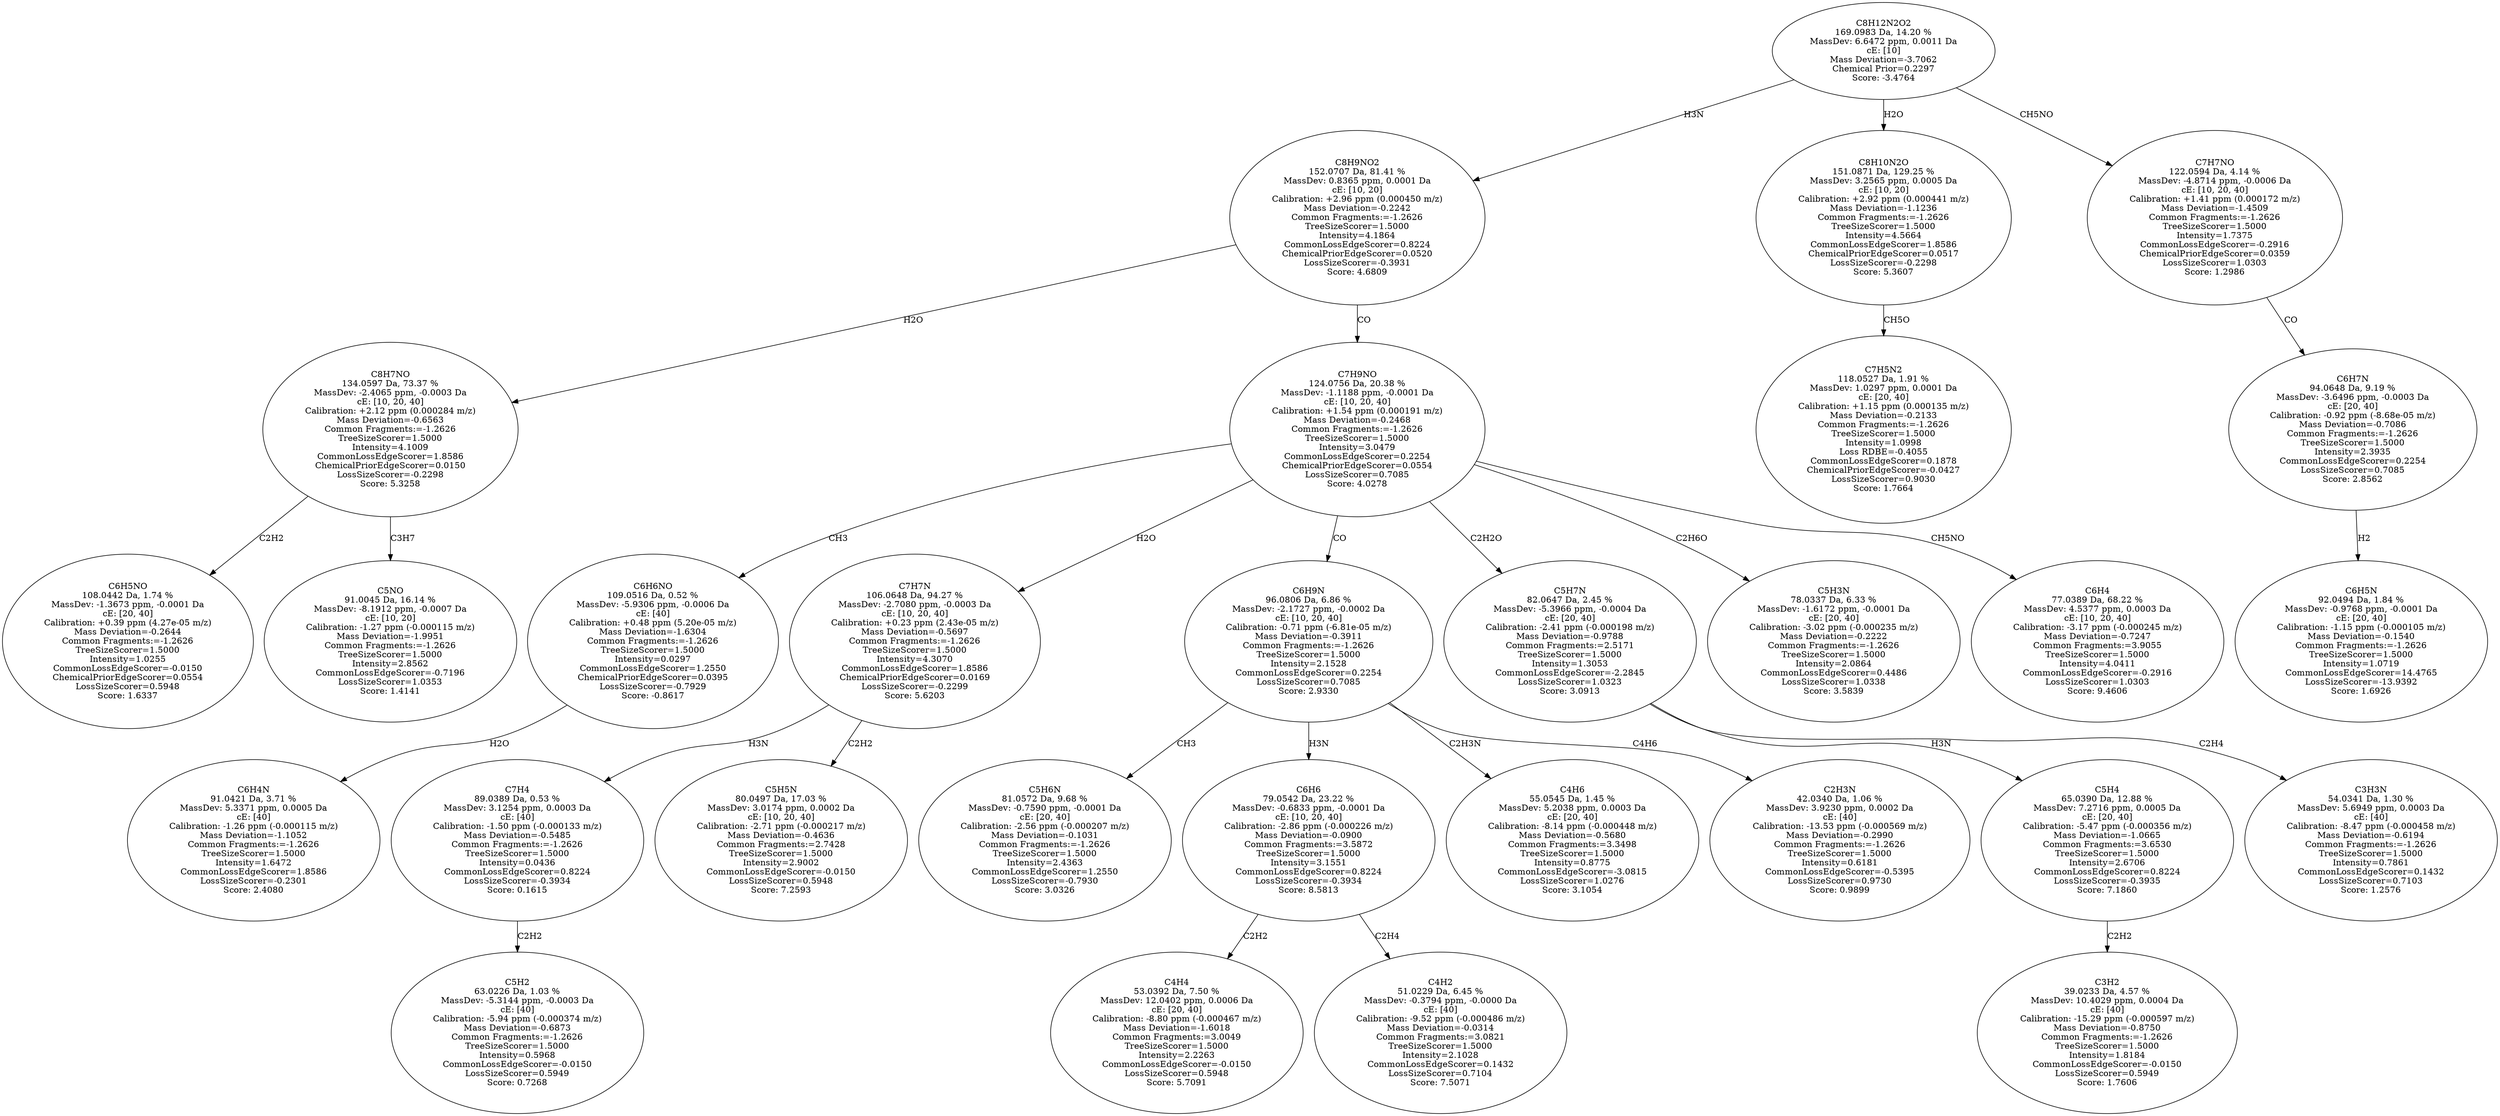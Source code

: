 strict digraph {
v1 [label="C6H5NO\n108.0442 Da, 1.74 %\nMassDev: -1.3673 ppm, -0.0001 Da\ncE: [20, 40]\nCalibration: +0.39 ppm (4.27e-05 m/z)\nMass Deviation=-0.2644\nCommon Fragments:=-1.2626\nTreeSizeScorer=1.5000\nIntensity=1.0255\nCommonLossEdgeScorer=-0.0150\nChemicalPriorEdgeScorer=0.0554\nLossSizeScorer=0.5948\nScore: 1.6337"];
v2 [label="C5NO\n91.0045 Da, 16.14 %\nMassDev: -8.1912 ppm, -0.0007 Da\ncE: [10, 20]\nCalibration: -1.27 ppm (-0.000115 m/z)\nMass Deviation=-1.9951\nCommon Fragments:=-1.2626\nTreeSizeScorer=1.5000\nIntensity=2.8562\nCommonLossEdgeScorer=-0.7196\nLossSizeScorer=1.0353\nScore: 1.4141"];
v3 [label="C8H7NO\n134.0597 Da, 73.37 %\nMassDev: -2.4065 ppm, -0.0003 Da\ncE: [10, 20, 40]\nCalibration: +2.12 ppm (0.000284 m/z)\nMass Deviation=-0.6563\nCommon Fragments:=-1.2626\nTreeSizeScorer=1.5000\nIntensity=4.1009\nCommonLossEdgeScorer=1.8586\nChemicalPriorEdgeScorer=0.0150\nLossSizeScorer=-0.2298\nScore: 5.3258"];
v4 [label="C6H4N\n91.0421 Da, 3.71 %\nMassDev: 5.3371 ppm, 0.0005 Da\ncE: [40]\nCalibration: -1.26 ppm (-0.000115 m/z)\nMass Deviation=-1.1052\nCommon Fragments:=-1.2626\nTreeSizeScorer=1.5000\nIntensity=1.6472\nCommonLossEdgeScorer=1.8586\nLossSizeScorer=-0.2301\nScore: 2.4080"];
v5 [label="C6H6NO\n109.0516 Da, 0.52 %\nMassDev: -5.9306 ppm, -0.0006 Da\ncE: [40]\nCalibration: +0.48 ppm (5.20e-05 m/z)\nMass Deviation=-1.6304\nCommon Fragments:=-1.2626\nTreeSizeScorer=1.5000\nIntensity=0.0297\nCommonLossEdgeScorer=1.2550\nChemicalPriorEdgeScorer=0.0395\nLossSizeScorer=-0.7929\nScore: -0.8617"];
v6 [label="C5H2\n63.0226 Da, 1.03 %\nMassDev: -5.3144 ppm, -0.0003 Da\ncE: [40]\nCalibration: -5.94 ppm (-0.000374 m/z)\nMass Deviation=-0.6873\nCommon Fragments:=-1.2626\nTreeSizeScorer=1.5000\nIntensity=0.5968\nCommonLossEdgeScorer=-0.0150\nLossSizeScorer=0.5949\nScore: 0.7268"];
v7 [label="C7H4\n89.0389 Da, 0.53 %\nMassDev: 3.1254 ppm, 0.0003 Da\ncE: [40]\nCalibration: -1.50 ppm (-0.000133 m/z)\nMass Deviation=-0.5485\nCommon Fragments:=-1.2626\nTreeSizeScorer=1.5000\nIntensity=0.0436\nCommonLossEdgeScorer=0.8224\nLossSizeScorer=-0.3934\nScore: 0.1615"];
v8 [label="C5H5N\n80.0497 Da, 17.03 %\nMassDev: 3.0174 ppm, 0.0002 Da\ncE: [10, 20, 40]\nCalibration: -2.71 ppm (-0.000217 m/z)\nMass Deviation=-0.4636\nCommon Fragments:=2.7428\nTreeSizeScorer=1.5000\nIntensity=2.9002\nCommonLossEdgeScorer=-0.0150\nLossSizeScorer=0.5948\nScore: 7.2593"];
v9 [label="C7H7N\n106.0648 Da, 94.27 %\nMassDev: -2.7080 ppm, -0.0003 Da\ncE: [10, 20, 40]\nCalibration: +0.23 ppm (2.43e-05 m/z)\nMass Deviation=-0.5697\nCommon Fragments:=-1.2626\nTreeSizeScorer=1.5000\nIntensity=4.3070\nCommonLossEdgeScorer=1.8586\nChemicalPriorEdgeScorer=0.0169\nLossSizeScorer=-0.2299\nScore: 5.6203"];
v10 [label="C5H6N\n81.0572 Da, 9.68 %\nMassDev: -0.7590 ppm, -0.0001 Da\ncE: [20, 40]\nCalibration: -2.56 ppm (-0.000207 m/z)\nMass Deviation=-0.1031\nCommon Fragments:=-1.2626\nTreeSizeScorer=1.5000\nIntensity=2.4363\nCommonLossEdgeScorer=1.2550\nLossSizeScorer=-0.7930\nScore: 3.0326"];
v11 [label="C4H4\n53.0392 Da, 7.50 %\nMassDev: 12.0402 ppm, 0.0006 Da\ncE: [20, 40]\nCalibration: -8.80 ppm (-0.000467 m/z)\nMass Deviation=-1.6018\nCommon Fragments:=3.0049\nTreeSizeScorer=1.5000\nIntensity=2.2263\nCommonLossEdgeScorer=-0.0150\nLossSizeScorer=0.5948\nScore: 5.7091"];
v12 [label="C4H2\n51.0229 Da, 6.45 %\nMassDev: -0.3794 ppm, -0.0000 Da\ncE: [40]\nCalibration: -9.52 ppm (-0.000486 m/z)\nMass Deviation=-0.0314\nCommon Fragments:=3.0821\nTreeSizeScorer=1.5000\nIntensity=2.1028\nCommonLossEdgeScorer=0.1432\nLossSizeScorer=0.7104\nScore: 7.5071"];
v13 [label="C6H6\n79.0542 Da, 23.22 %\nMassDev: -0.6833 ppm, -0.0001 Da\ncE: [10, 20, 40]\nCalibration: -2.86 ppm (-0.000226 m/z)\nMass Deviation=-0.0900\nCommon Fragments:=3.5872\nTreeSizeScorer=1.5000\nIntensity=3.1551\nCommonLossEdgeScorer=0.8224\nLossSizeScorer=-0.3934\nScore: 8.5813"];
v14 [label="C4H6\n55.0545 Da, 1.45 %\nMassDev: 5.2038 ppm, 0.0003 Da\ncE: [20, 40]\nCalibration: -8.14 ppm (-0.000448 m/z)\nMass Deviation=-0.5680\nCommon Fragments:=3.3498\nTreeSizeScorer=1.5000\nIntensity=0.8775\nCommonLossEdgeScorer=-3.0815\nLossSizeScorer=1.0276\nScore: 3.1054"];
v15 [label="C2H3N\n42.0340 Da, 1.06 %\nMassDev: 3.9230 ppm, 0.0002 Da\ncE: [40]\nCalibration: -13.53 ppm (-0.000569 m/z)\nMass Deviation=-0.2990\nCommon Fragments:=-1.2626\nTreeSizeScorer=1.5000\nIntensity=0.6181\nCommonLossEdgeScorer=-0.5395\nLossSizeScorer=0.9730\nScore: 0.9899"];
v16 [label="C6H9N\n96.0806 Da, 6.86 %\nMassDev: -2.1727 ppm, -0.0002 Da\ncE: [10, 20, 40]\nCalibration: -0.71 ppm (-6.81e-05 m/z)\nMass Deviation=-0.3911\nCommon Fragments:=-1.2626\nTreeSizeScorer=1.5000\nIntensity=2.1528\nCommonLossEdgeScorer=0.2254\nLossSizeScorer=0.7085\nScore: 2.9330"];
v17 [label="C3H2\n39.0233 Da, 4.57 %\nMassDev: 10.4029 ppm, 0.0004 Da\ncE: [40]\nCalibration: -15.29 ppm (-0.000597 m/z)\nMass Deviation=-0.8750\nCommon Fragments:=-1.2626\nTreeSizeScorer=1.5000\nIntensity=1.8184\nCommonLossEdgeScorer=-0.0150\nLossSizeScorer=0.5949\nScore: 1.7606"];
v18 [label="C5H4\n65.0390 Da, 12.88 %\nMassDev: 7.2716 ppm, 0.0005 Da\ncE: [20, 40]\nCalibration: -5.47 ppm (-0.000356 m/z)\nMass Deviation=-1.0665\nCommon Fragments:=3.6530\nTreeSizeScorer=1.5000\nIntensity=2.6706\nCommonLossEdgeScorer=0.8224\nLossSizeScorer=-0.3935\nScore: 7.1860"];
v19 [label="C3H3N\n54.0341 Da, 1.30 %\nMassDev: 5.6949 ppm, 0.0003 Da\ncE: [40]\nCalibration: -8.47 ppm (-0.000458 m/z)\nMass Deviation=-0.6194\nCommon Fragments:=-1.2626\nTreeSizeScorer=1.5000\nIntensity=0.7861\nCommonLossEdgeScorer=0.1432\nLossSizeScorer=0.7103\nScore: 1.2576"];
v20 [label="C5H7N\n82.0647 Da, 2.45 %\nMassDev: -5.3966 ppm, -0.0004 Da\ncE: [20, 40]\nCalibration: -2.41 ppm (-0.000198 m/z)\nMass Deviation=-0.9788\nCommon Fragments:=2.5171\nTreeSizeScorer=1.5000\nIntensity=1.3053\nCommonLossEdgeScorer=-2.2845\nLossSizeScorer=1.0323\nScore: 3.0913"];
v21 [label="C5H3N\n78.0337 Da, 6.33 %\nMassDev: -1.6172 ppm, -0.0001 Da\ncE: [20, 40]\nCalibration: -3.02 ppm (-0.000235 m/z)\nMass Deviation=-0.2222\nCommon Fragments:=-1.2626\nTreeSizeScorer=1.5000\nIntensity=2.0864\nCommonLossEdgeScorer=0.4486\nLossSizeScorer=1.0338\nScore: 3.5839"];
v22 [label="C6H4\n77.0389 Da, 68.22 %\nMassDev: 4.5377 ppm, 0.0003 Da\ncE: [10, 20, 40]\nCalibration: -3.17 ppm (-0.000245 m/z)\nMass Deviation=-0.7247\nCommon Fragments:=3.9055\nTreeSizeScorer=1.5000\nIntensity=4.0411\nCommonLossEdgeScorer=-0.2916\nLossSizeScorer=1.0303\nScore: 9.4606"];
v23 [label="C7H9NO\n124.0756 Da, 20.38 %\nMassDev: -1.1188 ppm, -0.0001 Da\ncE: [10, 20, 40]\nCalibration: +1.54 ppm (0.000191 m/z)\nMass Deviation=-0.2468\nCommon Fragments:=-1.2626\nTreeSizeScorer=1.5000\nIntensity=3.0479\nCommonLossEdgeScorer=0.2254\nChemicalPriorEdgeScorer=0.0554\nLossSizeScorer=0.7085\nScore: 4.0278"];
v24 [label="C8H9NO2\n152.0707 Da, 81.41 %\nMassDev: 0.8365 ppm, 0.0001 Da\ncE: [10, 20]\nCalibration: +2.96 ppm (0.000450 m/z)\nMass Deviation=-0.2242\nCommon Fragments:=-1.2626\nTreeSizeScorer=1.5000\nIntensity=4.1864\nCommonLossEdgeScorer=0.8224\nChemicalPriorEdgeScorer=0.0520\nLossSizeScorer=-0.3931\nScore: 4.6809"];
v25 [label="C7H5N2\n118.0527 Da, 1.91 %\nMassDev: 1.0297 ppm, 0.0001 Da\ncE: [20, 40]\nCalibration: +1.15 ppm (0.000135 m/z)\nMass Deviation=-0.2133\nCommon Fragments:=-1.2626\nTreeSizeScorer=1.5000\nIntensity=1.0998\nLoss RDBE=-0.4055\nCommonLossEdgeScorer=0.1878\nChemicalPriorEdgeScorer=-0.0427\nLossSizeScorer=0.9030\nScore: 1.7664"];
v26 [label="C8H10N2O\n151.0871 Da, 129.25 %\nMassDev: 3.2565 ppm, 0.0005 Da\ncE: [10, 20]\nCalibration: +2.92 ppm (0.000441 m/z)\nMass Deviation=-1.1236\nCommon Fragments:=-1.2626\nTreeSizeScorer=1.5000\nIntensity=4.5664\nCommonLossEdgeScorer=1.8586\nChemicalPriorEdgeScorer=0.0517\nLossSizeScorer=-0.2298\nScore: 5.3607"];
v27 [label="C6H5N\n92.0494 Da, 1.84 %\nMassDev: -0.9768 ppm, -0.0001 Da\ncE: [20, 40]\nCalibration: -1.15 ppm (-0.000105 m/z)\nMass Deviation=-0.1540\nCommon Fragments:=-1.2626\nTreeSizeScorer=1.5000\nIntensity=1.0719\nCommonLossEdgeScorer=14.4765\nLossSizeScorer=-13.9392\nScore: 1.6926"];
v28 [label="C6H7N\n94.0648 Da, 9.19 %\nMassDev: -3.6496 ppm, -0.0003 Da\ncE: [20, 40]\nCalibration: -0.92 ppm (-8.68e-05 m/z)\nMass Deviation=-0.7086\nCommon Fragments:=-1.2626\nTreeSizeScorer=1.5000\nIntensity=2.3935\nCommonLossEdgeScorer=0.2254\nLossSizeScorer=0.7085\nScore: 2.8562"];
v29 [label="C7H7NO\n122.0594 Da, 4.14 %\nMassDev: -4.8714 ppm, -0.0006 Da\ncE: [10, 20, 40]\nCalibration: +1.41 ppm (0.000172 m/z)\nMass Deviation=-1.4509\nCommon Fragments:=-1.2626\nTreeSizeScorer=1.5000\nIntensity=1.7375\nCommonLossEdgeScorer=-0.2916\nChemicalPriorEdgeScorer=0.0359\nLossSizeScorer=1.0303\nScore: 1.2986"];
v30 [label="C8H12N2O2\n169.0983 Da, 14.20 %\nMassDev: 6.6472 ppm, 0.0011 Da\ncE: [10]\nMass Deviation=-3.7062\nChemical Prior=0.2297\nScore: -3.4764"];
v3 -> v1 [label="C2H2"];
v3 -> v2 [label="C3H7"];
v24 -> v3 [label="H2O"];
v5 -> v4 [label="H2O"];
v23 -> v5 [label="CH3"];
v7 -> v6 [label="C2H2"];
v9 -> v7 [label="H3N"];
v9 -> v8 [label="C2H2"];
v23 -> v9 [label="H2O"];
v16 -> v10 [label="CH3"];
v13 -> v11 [label="C2H2"];
v13 -> v12 [label="C2H4"];
v16 -> v13 [label="H3N"];
v16 -> v14 [label="C2H3N"];
v16 -> v15 [label="C4H6"];
v23 -> v16 [label="CO"];
v18 -> v17 [label="C2H2"];
v20 -> v18 [label="H3N"];
v20 -> v19 [label="C2H4"];
v23 -> v20 [label="C2H2O"];
v23 -> v21 [label="C2H6O"];
v23 -> v22 [label="CH5NO"];
v24 -> v23 [label="CO"];
v30 -> v24 [label="H3N"];
v26 -> v25 [label="CH5O"];
v30 -> v26 [label="H2O"];
v28 -> v27 [label="H2"];
v29 -> v28 [label="CO"];
v30 -> v29 [label="CH5NO"];
}